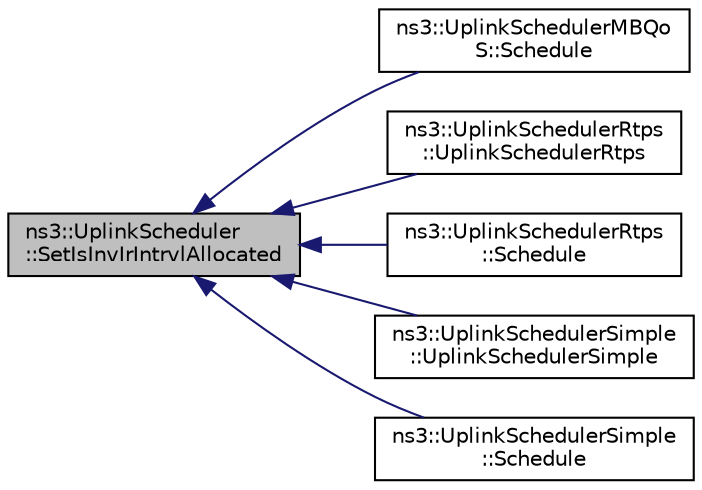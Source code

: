 digraph "ns3::UplinkScheduler::SetIsInvIrIntrvlAllocated"
{
  edge [fontname="Helvetica",fontsize="10",labelfontname="Helvetica",labelfontsize="10"];
  node [fontname="Helvetica",fontsize="10",shape=record];
  rankdir="LR";
  Node1 [label="ns3::UplinkScheduler\l::SetIsInvIrIntrvlAllocated",height=0.2,width=0.4,color="black", fillcolor="grey75", style="filled", fontcolor="black"];
  Node1 -> Node2 [dir="back",color="midnightblue",fontsize="10",style="solid"];
  Node2 [label="ns3::UplinkSchedulerMBQo\lS::Schedule",height=0.2,width=0.4,color="black", fillcolor="white", style="filled",URL="$d6/d45/classns3_1_1UplinkSchedulerMBQoS.html#abd019c4994078b9b6e6c012af5e34ac5"];
  Node1 -> Node3 [dir="back",color="midnightblue",fontsize="10",style="solid"];
  Node3 [label="ns3::UplinkSchedulerRtps\l::UplinkSchedulerRtps",height=0.2,width=0.4,color="black", fillcolor="white", style="filled",URL="$da/de2/classns3_1_1UplinkSchedulerRtps.html#abb7bd631422652d8bbf06dc3b5b74f72"];
  Node1 -> Node4 [dir="back",color="midnightblue",fontsize="10",style="solid"];
  Node4 [label="ns3::UplinkSchedulerRtps\l::Schedule",height=0.2,width=0.4,color="black", fillcolor="white", style="filled",URL="$da/de2/classns3_1_1UplinkSchedulerRtps.html#a3863d85ca853d4b8b1033a38d0ff9dcd",tooltip="Schedule function. "];
  Node1 -> Node5 [dir="back",color="midnightblue",fontsize="10",style="solid"];
  Node5 [label="ns3::UplinkSchedulerSimple\l::UplinkSchedulerSimple",height=0.2,width=0.4,color="black", fillcolor="white", style="filled",URL="$d3/d6c/classns3_1_1UplinkSchedulerSimple.html#a25b347f80fb5729b6e439f017dee9031"];
  Node1 -> Node6 [dir="back",color="midnightblue",fontsize="10",style="solid"];
  Node6 [label="ns3::UplinkSchedulerSimple\l::Schedule",height=0.2,width=0.4,color="black", fillcolor="white", style="filled",URL="$d3/d6c/classns3_1_1UplinkSchedulerSimple.html#a227a6c6e858bcff7dc626064d12df9df"];
}
